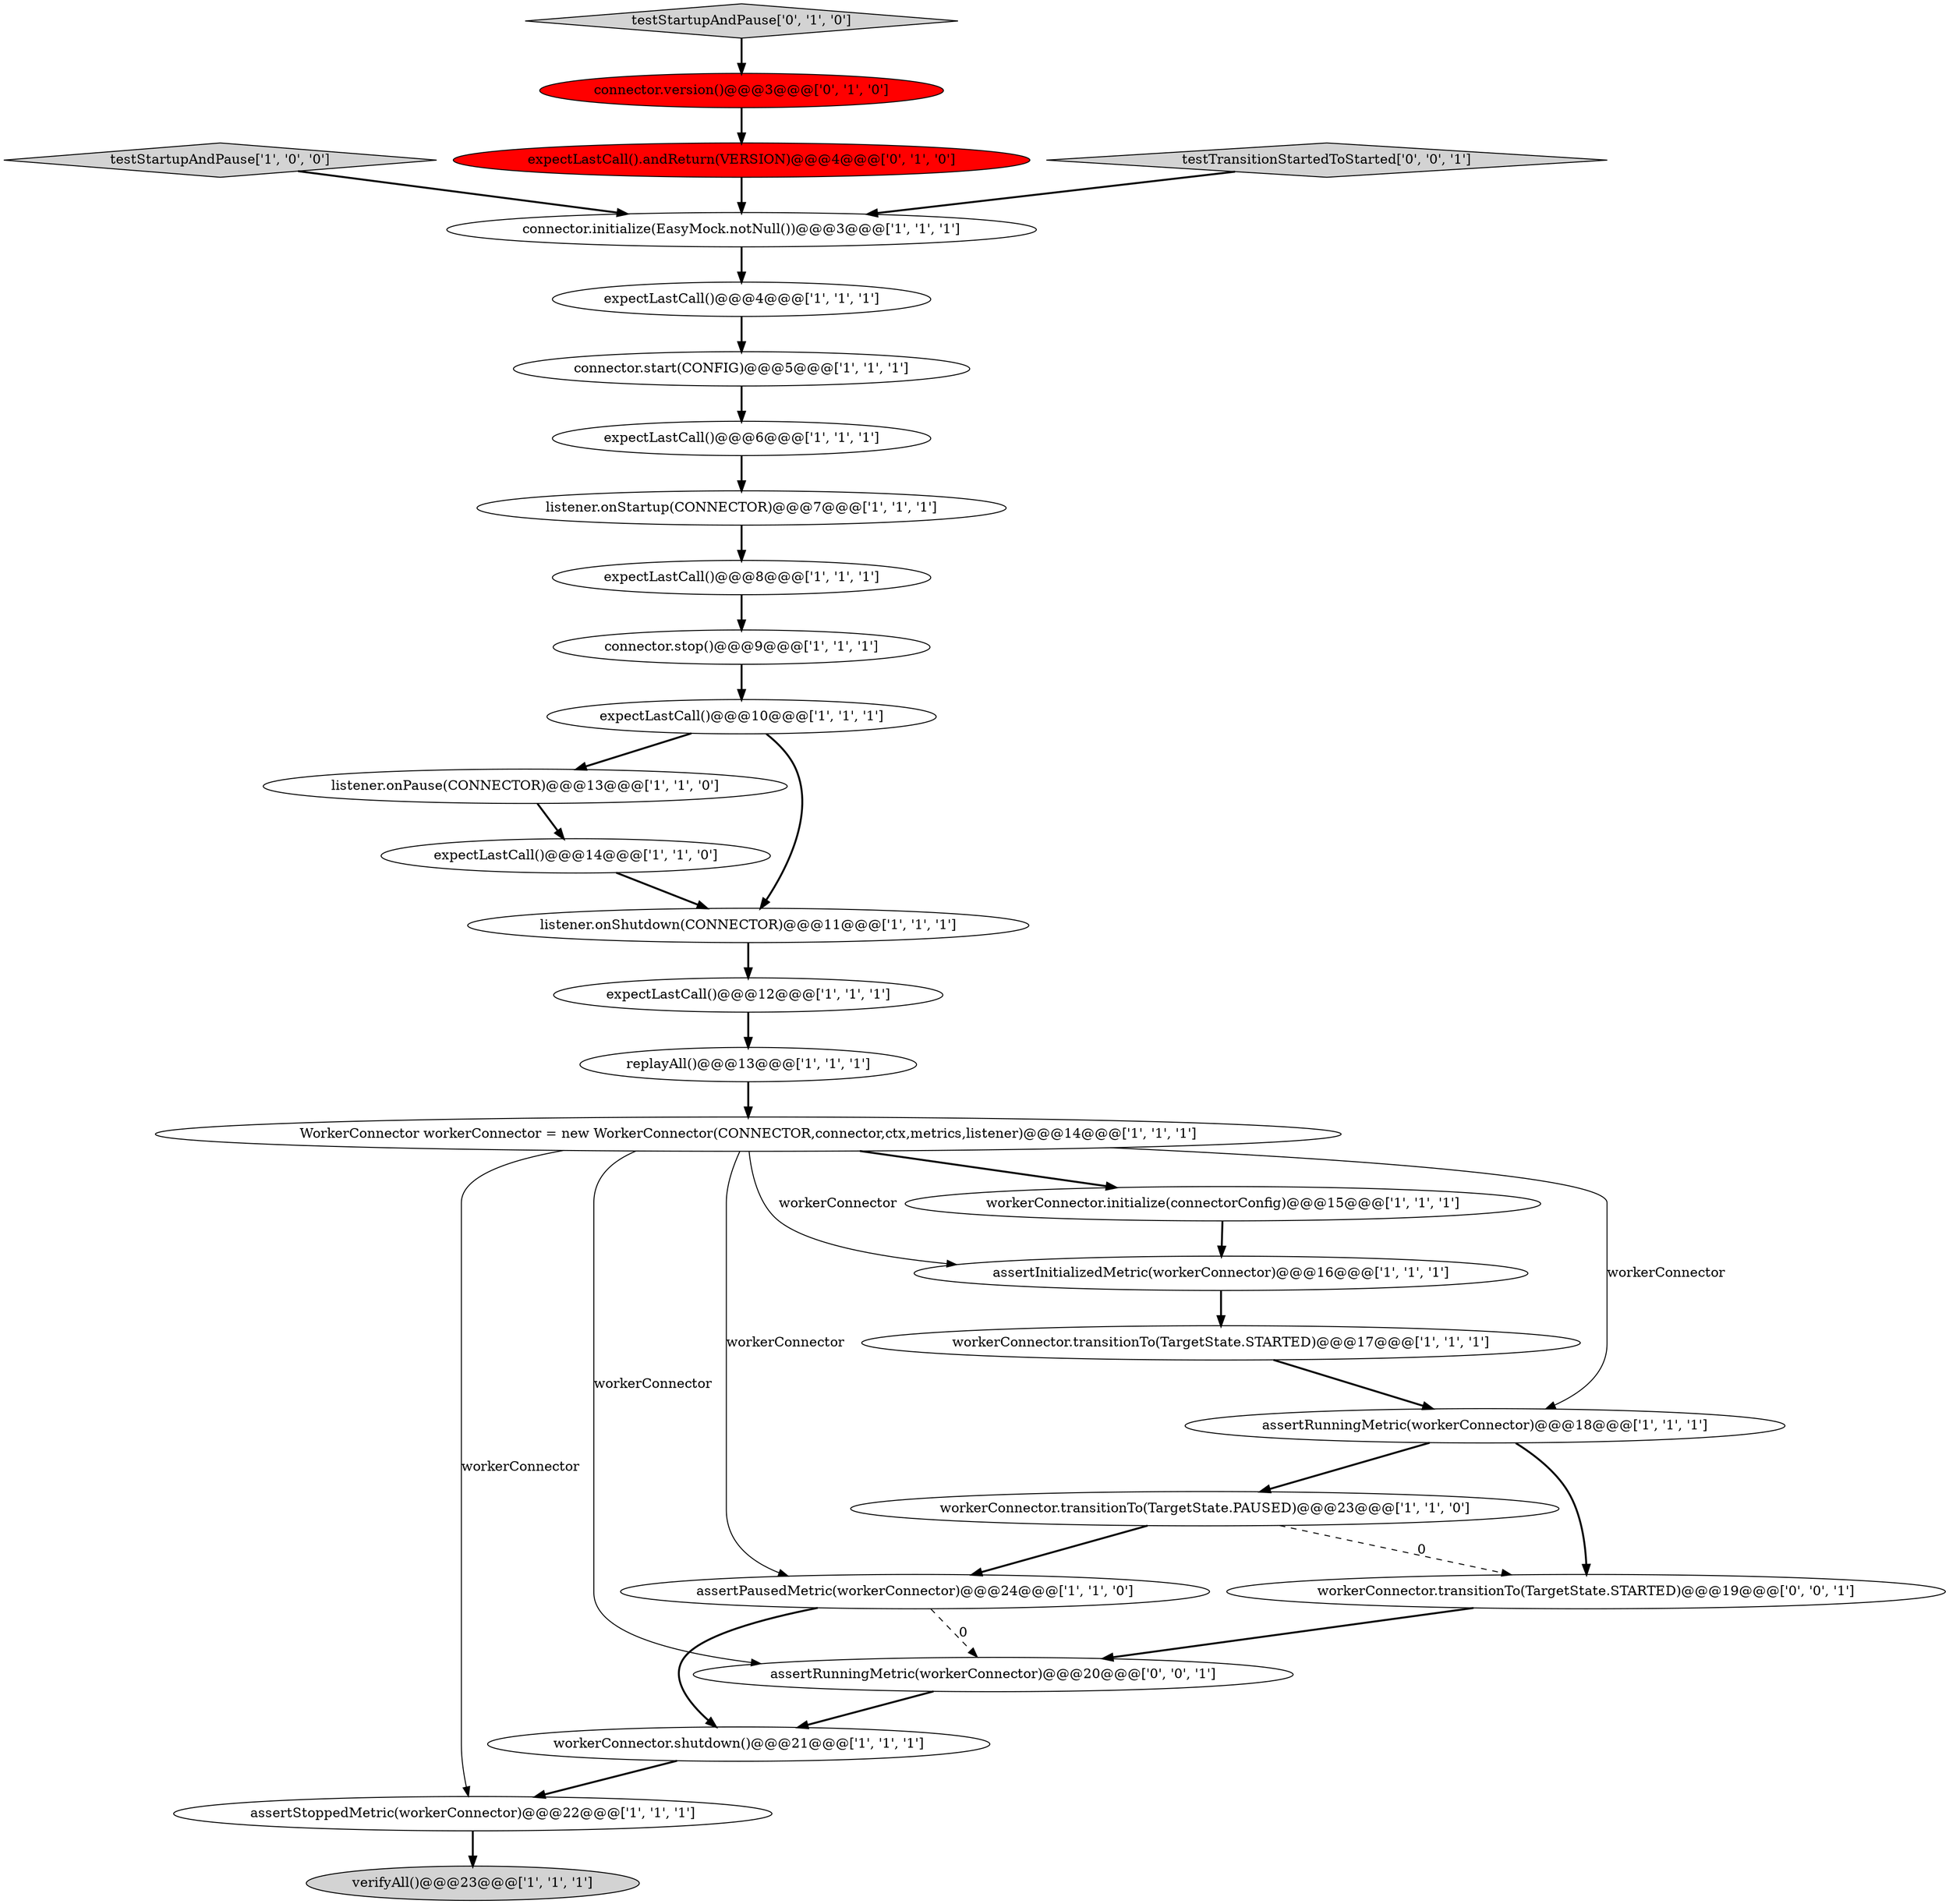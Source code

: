 digraph {
17 [style = filled, label = "expectLastCall()@@@6@@@['1', '1', '1']", fillcolor = white, shape = ellipse image = "AAA0AAABBB1BBB"];
14 [style = filled, label = "expectLastCall()@@@14@@@['1', '1', '0']", fillcolor = white, shape = ellipse image = "AAA0AAABBB1BBB"];
29 [style = filled, label = "workerConnector.transitionTo(TargetState.STARTED)@@@19@@@['0', '0', '1']", fillcolor = white, shape = ellipse image = "AAA0AAABBB3BBB"];
4 [style = filled, label = "verifyAll()@@@23@@@['1', '1', '1']", fillcolor = lightgray, shape = ellipse image = "AAA0AAABBB1BBB"];
8 [style = filled, label = "WorkerConnector workerConnector = new WorkerConnector(CONNECTOR,connector,ctx,metrics,listener)@@@14@@@['1', '1', '1']", fillcolor = white, shape = ellipse image = "AAA0AAABBB1BBB"];
27 [style = filled, label = "assertRunningMetric(workerConnector)@@@20@@@['0', '0', '1']", fillcolor = white, shape = ellipse image = "AAA0AAABBB3BBB"];
15 [style = filled, label = "workerConnector.transitionTo(TargetState.PAUSED)@@@23@@@['1', '1', '0']", fillcolor = white, shape = ellipse image = "AAA0AAABBB1BBB"];
23 [style = filled, label = "listener.onShutdown(CONNECTOR)@@@11@@@['1', '1', '1']", fillcolor = white, shape = ellipse image = "AAA0AAABBB1BBB"];
5 [style = filled, label = "expectLastCall()@@@10@@@['1', '1', '1']", fillcolor = white, shape = ellipse image = "AAA0AAABBB1BBB"];
20 [style = filled, label = "connector.stop()@@@9@@@['1', '1', '1']", fillcolor = white, shape = ellipse image = "AAA0AAABBB1BBB"];
22 [style = filled, label = "workerConnector.shutdown()@@@21@@@['1', '1', '1']", fillcolor = white, shape = ellipse image = "AAA0AAABBB1BBB"];
7 [style = filled, label = "replayAll()@@@13@@@['1', '1', '1']", fillcolor = white, shape = ellipse image = "AAA0AAABBB1BBB"];
18 [style = filled, label = "connector.initialize(EasyMock.notNull())@@@3@@@['1', '1', '1']", fillcolor = white, shape = ellipse image = "AAA0AAABBB1BBB"];
16 [style = filled, label = "assertRunningMetric(workerConnector)@@@18@@@['1', '1', '1']", fillcolor = white, shape = ellipse image = "AAA0AAABBB1BBB"];
13 [style = filled, label = "assertInitializedMetric(workerConnector)@@@16@@@['1', '1', '1']", fillcolor = white, shape = ellipse image = "AAA0AAABBB1BBB"];
25 [style = filled, label = "connector.version()@@@3@@@['0', '1', '0']", fillcolor = red, shape = ellipse image = "AAA1AAABBB2BBB"];
3 [style = filled, label = "assertStoppedMetric(workerConnector)@@@22@@@['1', '1', '1']", fillcolor = white, shape = ellipse image = "AAA0AAABBB1BBB"];
21 [style = filled, label = "assertPausedMetric(workerConnector)@@@24@@@['1', '1', '0']", fillcolor = white, shape = ellipse image = "AAA0AAABBB1BBB"];
1 [style = filled, label = "testStartupAndPause['1', '0', '0']", fillcolor = lightgray, shape = diamond image = "AAA0AAABBB1BBB"];
2 [style = filled, label = "workerConnector.transitionTo(TargetState.STARTED)@@@17@@@['1', '1', '1']", fillcolor = white, shape = ellipse image = "AAA0AAABBB1BBB"];
10 [style = filled, label = "connector.start(CONFIG)@@@5@@@['1', '1', '1']", fillcolor = white, shape = ellipse image = "AAA0AAABBB1BBB"];
6 [style = filled, label = "expectLastCall()@@@12@@@['1', '1', '1']", fillcolor = white, shape = ellipse image = "AAA0AAABBB1BBB"];
12 [style = filled, label = "listener.onPause(CONNECTOR)@@@13@@@['1', '1', '0']", fillcolor = white, shape = ellipse image = "AAA0AAABBB1BBB"];
9 [style = filled, label = "expectLastCall()@@@4@@@['1', '1', '1']", fillcolor = white, shape = ellipse image = "AAA0AAABBB1BBB"];
26 [style = filled, label = "expectLastCall().andReturn(VERSION)@@@4@@@['0', '1', '0']", fillcolor = red, shape = ellipse image = "AAA1AAABBB2BBB"];
28 [style = filled, label = "testTransitionStartedToStarted['0', '0', '1']", fillcolor = lightgray, shape = diamond image = "AAA0AAABBB3BBB"];
11 [style = filled, label = "listener.onStartup(CONNECTOR)@@@7@@@['1', '1', '1']", fillcolor = white, shape = ellipse image = "AAA0AAABBB1BBB"];
19 [style = filled, label = "expectLastCall()@@@8@@@['1', '1', '1']", fillcolor = white, shape = ellipse image = "AAA0AAABBB1BBB"];
24 [style = filled, label = "testStartupAndPause['0', '1', '0']", fillcolor = lightgray, shape = diamond image = "AAA0AAABBB2BBB"];
0 [style = filled, label = "workerConnector.initialize(connectorConfig)@@@15@@@['1', '1', '1']", fillcolor = white, shape = ellipse image = "AAA0AAABBB1BBB"];
16->15 [style = bold, label=""];
28->18 [style = bold, label=""];
0->13 [style = bold, label=""];
8->3 [style = solid, label="workerConnector"];
5->23 [style = bold, label=""];
21->27 [style = dashed, label="0"];
15->21 [style = bold, label=""];
8->21 [style = solid, label="workerConnector"];
19->20 [style = bold, label=""];
16->29 [style = bold, label=""];
26->18 [style = bold, label=""];
1->18 [style = bold, label=""];
10->17 [style = bold, label=""];
15->29 [style = dashed, label="0"];
8->27 [style = solid, label="workerConnector"];
9->10 [style = bold, label=""];
11->19 [style = bold, label=""];
7->8 [style = bold, label=""];
27->22 [style = bold, label=""];
3->4 [style = bold, label=""];
8->16 [style = solid, label="workerConnector"];
20->5 [style = bold, label=""];
8->13 [style = solid, label="workerConnector"];
8->0 [style = bold, label=""];
22->3 [style = bold, label=""];
29->27 [style = bold, label=""];
14->23 [style = bold, label=""];
5->12 [style = bold, label=""];
21->22 [style = bold, label=""];
24->25 [style = bold, label=""];
23->6 [style = bold, label=""];
25->26 [style = bold, label=""];
12->14 [style = bold, label=""];
18->9 [style = bold, label=""];
6->7 [style = bold, label=""];
13->2 [style = bold, label=""];
17->11 [style = bold, label=""];
2->16 [style = bold, label=""];
}
